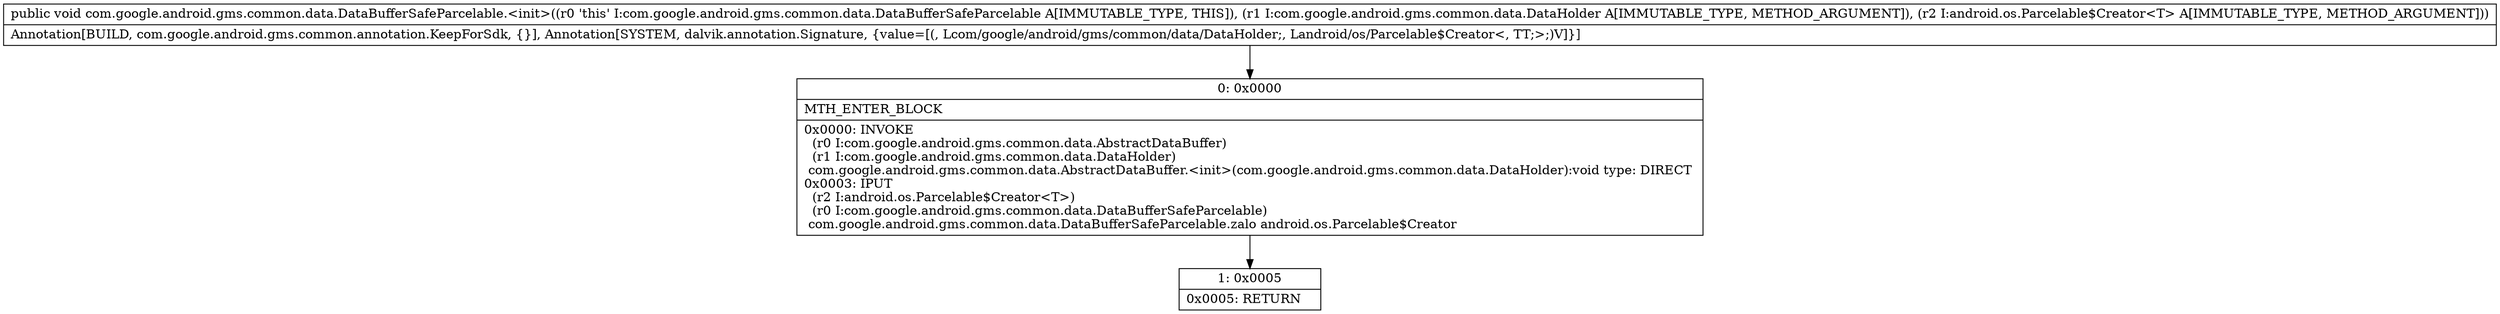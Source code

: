 digraph "CFG forcom.google.android.gms.common.data.DataBufferSafeParcelable.\<init\>(Lcom\/google\/android\/gms\/common\/data\/DataHolder;Landroid\/os\/Parcelable$Creator;)V" {
Node_0 [shape=record,label="{0\:\ 0x0000|MTH_ENTER_BLOCK\l|0x0000: INVOKE  \l  (r0 I:com.google.android.gms.common.data.AbstractDataBuffer)\l  (r1 I:com.google.android.gms.common.data.DataHolder)\l com.google.android.gms.common.data.AbstractDataBuffer.\<init\>(com.google.android.gms.common.data.DataHolder):void type: DIRECT \l0x0003: IPUT  \l  (r2 I:android.os.Parcelable$Creator\<T\>)\l  (r0 I:com.google.android.gms.common.data.DataBufferSafeParcelable)\l com.google.android.gms.common.data.DataBufferSafeParcelable.zalo android.os.Parcelable$Creator \l}"];
Node_1 [shape=record,label="{1\:\ 0x0005|0x0005: RETURN   \l}"];
MethodNode[shape=record,label="{public void com.google.android.gms.common.data.DataBufferSafeParcelable.\<init\>((r0 'this' I:com.google.android.gms.common.data.DataBufferSafeParcelable A[IMMUTABLE_TYPE, THIS]), (r1 I:com.google.android.gms.common.data.DataHolder A[IMMUTABLE_TYPE, METHOD_ARGUMENT]), (r2 I:android.os.Parcelable$Creator\<T\> A[IMMUTABLE_TYPE, METHOD_ARGUMENT]))  | Annotation[BUILD, com.google.android.gms.common.annotation.KeepForSdk, \{\}], Annotation[SYSTEM, dalvik.annotation.Signature, \{value=[(, Lcom\/google\/android\/gms\/common\/data\/DataHolder;, Landroid\/os\/Parcelable$Creator\<, TT;\>;)V]\}]\l}"];
MethodNode -> Node_0;
Node_0 -> Node_1;
}


